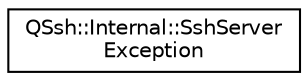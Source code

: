 digraph "Graphical Class Hierarchy"
{
  edge [fontname="Helvetica",fontsize="10",labelfontname="Helvetica",labelfontsize="10"];
  node [fontname="Helvetica",fontsize="10",shape=record];
  rankdir="LR";
  Node0 [label="QSsh::Internal::SshServer\lException",height=0.2,width=0.4,color="black", fillcolor="white", style="filled",URL="$struct_q_ssh_1_1_internal_1_1_ssh_server_exception.html"];
}
